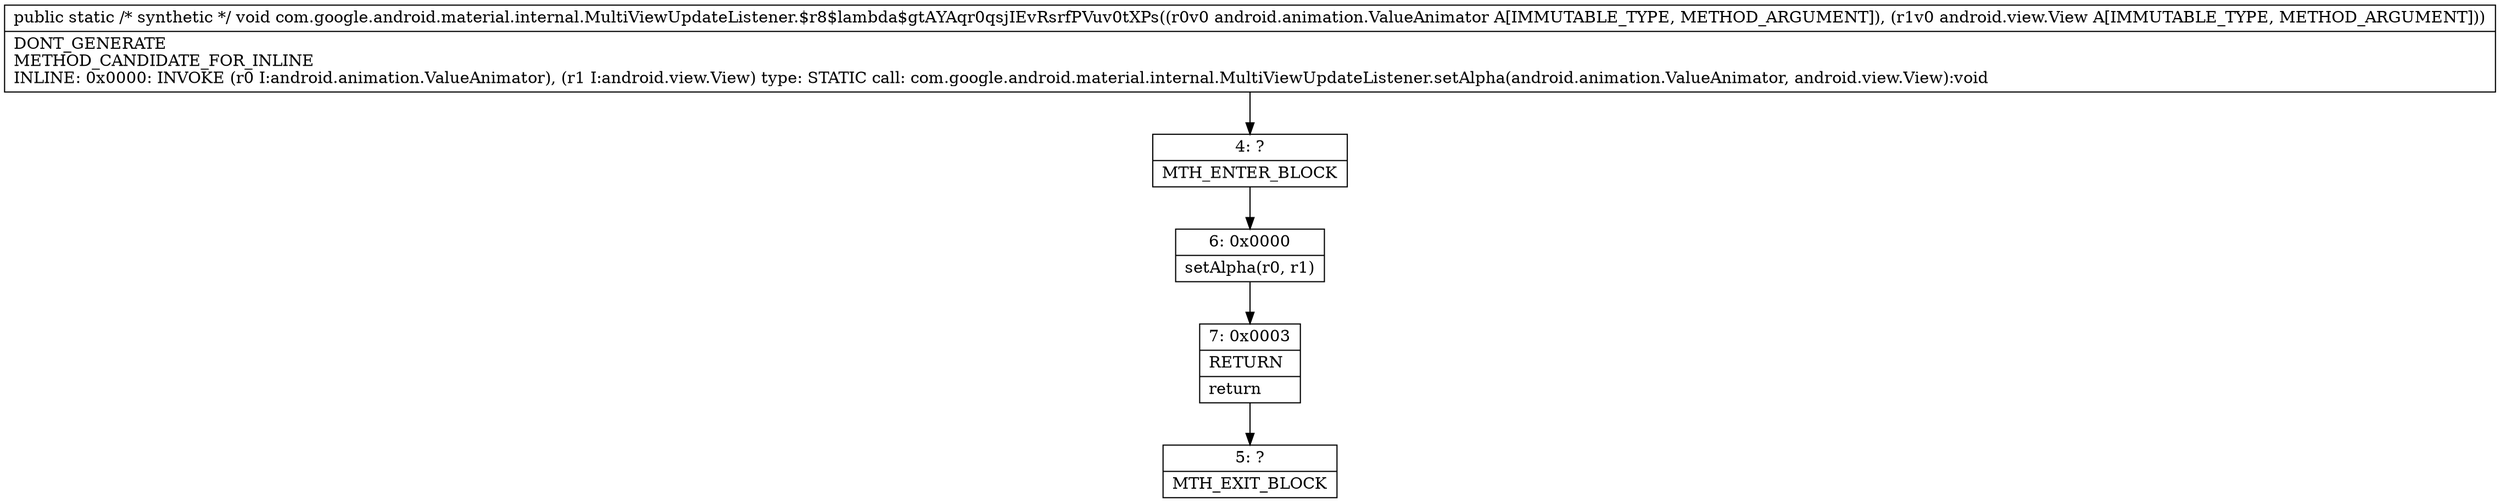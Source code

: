 digraph "CFG forcom.google.android.material.internal.MultiViewUpdateListener.$r8$lambda$gtAYAqr0qsjIEvRsrfPVuv0tXPs(Landroid\/animation\/ValueAnimator;Landroid\/view\/View;)V" {
Node_4 [shape=record,label="{4\:\ ?|MTH_ENTER_BLOCK\l}"];
Node_6 [shape=record,label="{6\:\ 0x0000|setAlpha(r0, r1)\l}"];
Node_7 [shape=record,label="{7\:\ 0x0003|RETURN\l|return\l}"];
Node_5 [shape=record,label="{5\:\ ?|MTH_EXIT_BLOCK\l}"];
MethodNode[shape=record,label="{public static \/* synthetic *\/ void com.google.android.material.internal.MultiViewUpdateListener.$r8$lambda$gtAYAqr0qsjIEvRsrfPVuv0tXPs((r0v0 android.animation.ValueAnimator A[IMMUTABLE_TYPE, METHOD_ARGUMENT]), (r1v0 android.view.View A[IMMUTABLE_TYPE, METHOD_ARGUMENT]))  | DONT_GENERATE\lMETHOD_CANDIDATE_FOR_INLINE\lINLINE: 0x0000: INVOKE  (r0 I:android.animation.ValueAnimator), (r1 I:android.view.View) type: STATIC call: com.google.android.material.internal.MultiViewUpdateListener.setAlpha(android.animation.ValueAnimator, android.view.View):void\l}"];
MethodNode -> Node_4;Node_4 -> Node_6;
Node_6 -> Node_7;
Node_7 -> Node_5;
}

